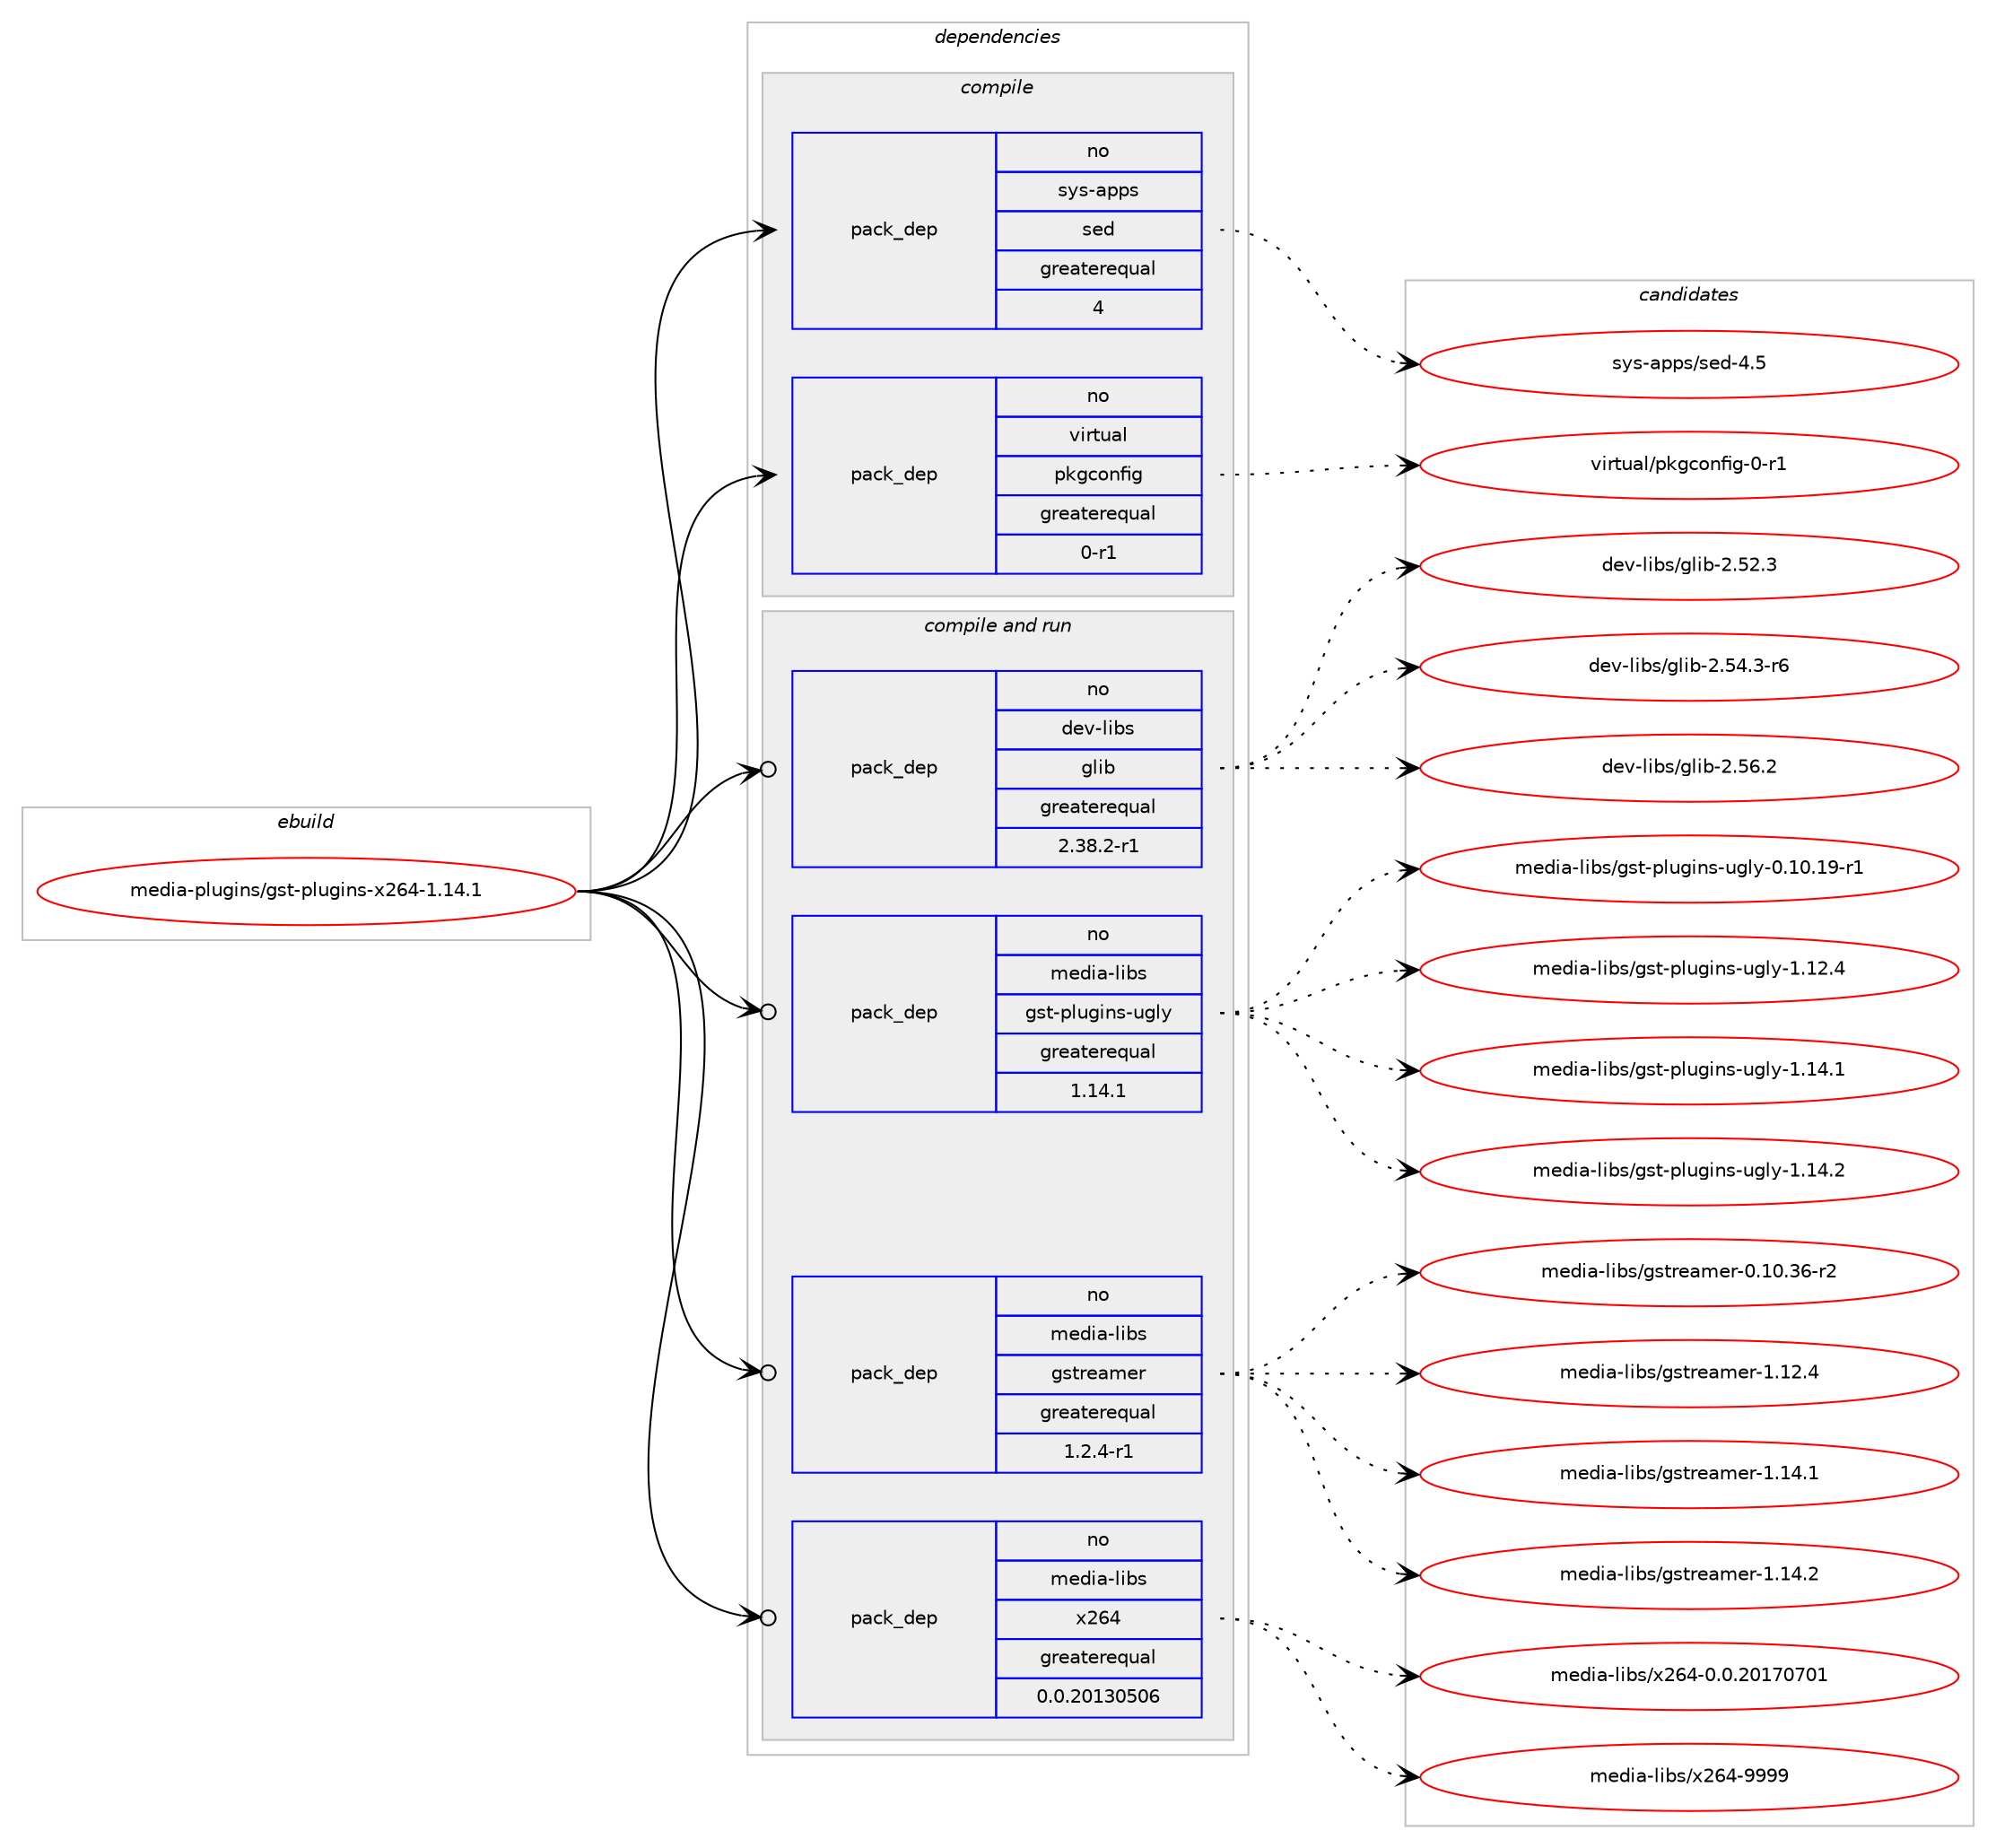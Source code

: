 digraph prolog {

# *************
# Graph options
# *************

newrank=true;
concentrate=true;
compound=true;
graph [rankdir=LR,fontname=Helvetica,fontsize=10,ranksep=1.5];#, ranksep=2.5, nodesep=0.2];
edge  [arrowhead=vee];
node  [fontname=Helvetica,fontsize=10];

# **********
# The ebuild
# **********

subgraph cluster_leftcol {
color=gray;
rank=same;
label=<<i>ebuild</i>>;
id [label="media-plugins/gst-plugins-x264-1.14.1", color=red, width=4, href="../media-plugins/gst-plugins-x264-1.14.1.svg"];
}

# ****************
# The dependencies
# ****************

subgraph cluster_midcol {
color=gray;
label=<<i>dependencies</i>>;
subgraph cluster_compile {
fillcolor="#eeeeee";
style=filled;
label=<<i>compile</i>>;
subgraph pack4258 {
dependency6396 [label=<<TABLE BORDER="0" CELLBORDER="1" CELLSPACING="0" CELLPADDING="4" WIDTH="220"><TR><TD ROWSPAN="6" CELLPADDING="30">pack_dep</TD></TR><TR><TD WIDTH="110">no</TD></TR><TR><TD>sys-apps</TD></TR><TR><TD>sed</TD></TR><TR><TD>greaterequal</TD></TR><TR><TD>4</TD></TR></TABLE>>, shape=none, color=blue];
}
id:e -> dependency6396:w [weight=20,style="solid",arrowhead="vee"];
subgraph pack4259 {
dependency6397 [label=<<TABLE BORDER="0" CELLBORDER="1" CELLSPACING="0" CELLPADDING="4" WIDTH="220"><TR><TD ROWSPAN="6" CELLPADDING="30">pack_dep</TD></TR><TR><TD WIDTH="110">no</TD></TR><TR><TD>virtual</TD></TR><TR><TD>pkgconfig</TD></TR><TR><TD>greaterequal</TD></TR><TR><TD>0-r1</TD></TR></TABLE>>, shape=none, color=blue];
}
id:e -> dependency6397:w [weight=20,style="solid",arrowhead="vee"];
}
subgraph cluster_compileandrun {
fillcolor="#eeeeee";
style=filled;
label=<<i>compile and run</i>>;
subgraph pack4260 {
dependency6398 [label=<<TABLE BORDER="0" CELLBORDER="1" CELLSPACING="0" CELLPADDING="4" WIDTH="220"><TR><TD ROWSPAN="6" CELLPADDING="30">pack_dep</TD></TR><TR><TD WIDTH="110">no</TD></TR><TR><TD>dev-libs</TD></TR><TR><TD>glib</TD></TR><TR><TD>greaterequal</TD></TR><TR><TD>2.38.2-r1</TD></TR></TABLE>>, shape=none, color=blue];
}
id:e -> dependency6398:w [weight=20,style="solid",arrowhead="odotvee"];
subgraph pack4261 {
dependency6399 [label=<<TABLE BORDER="0" CELLBORDER="1" CELLSPACING="0" CELLPADDING="4" WIDTH="220"><TR><TD ROWSPAN="6" CELLPADDING="30">pack_dep</TD></TR><TR><TD WIDTH="110">no</TD></TR><TR><TD>media-libs</TD></TR><TR><TD>gst-plugins-ugly</TD></TR><TR><TD>greaterequal</TD></TR><TR><TD>1.14.1</TD></TR></TABLE>>, shape=none, color=blue];
}
id:e -> dependency6399:w [weight=20,style="solid",arrowhead="odotvee"];
subgraph pack4262 {
dependency6400 [label=<<TABLE BORDER="0" CELLBORDER="1" CELLSPACING="0" CELLPADDING="4" WIDTH="220"><TR><TD ROWSPAN="6" CELLPADDING="30">pack_dep</TD></TR><TR><TD WIDTH="110">no</TD></TR><TR><TD>media-libs</TD></TR><TR><TD>gstreamer</TD></TR><TR><TD>greaterequal</TD></TR><TR><TD>1.2.4-r1</TD></TR></TABLE>>, shape=none, color=blue];
}
id:e -> dependency6400:w [weight=20,style="solid",arrowhead="odotvee"];
subgraph pack4263 {
dependency6401 [label=<<TABLE BORDER="0" CELLBORDER="1" CELLSPACING="0" CELLPADDING="4" WIDTH="220"><TR><TD ROWSPAN="6" CELLPADDING="30">pack_dep</TD></TR><TR><TD WIDTH="110">no</TD></TR><TR><TD>media-libs</TD></TR><TR><TD>x264</TD></TR><TR><TD>greaterequal</TD></TR><TR><TD>0.0.20130506</TD></TR></TABLE>>, shape=none, color=blue];
}
id:e -> dependency6401:w [weight=20,style="solid",arrowhead="odotvee"];
}
subgraph cluster_run {
fillcolor="#eeeeee";
style=filled;
label=<<i>run</i>>;
}
}

# **************
# The candidates
# **************

subgraph cluster_choices {
rank=same;
color=gray;
label=<<i>candidates</i>>;

subgraph choice4258 {
color=black;
nodesep=1;
choice11512111545971121121154711510110045524653 [label="sys-apps/sed-4.5", color=red, width=4,href="../sys-apps/sed-4.5.svg"];
dependency6396:e -> choice11512111545971121121154711510110045524653:w [style=dotted,weight="100"];
}
subgraph choice4259 {
color=black;
nodesep=1;
choice11810511411611797108471121071039911111010210510345484511449 [label="virtual/pkgconfig-0-r1", color=red, width=4,href="../virtual/pkgconfig-0-r1.svg"];
dependency6397:e -> choice11810511411611797108471121071039911111010210510345484511449:w [style=dotted,weight="100"];
}
subgraph choice4260 {
color=black;
nodesep=1;
choice1001011184510810598115471031081059845504653504651 [label="dev-libs/glib-2.52.3", color=red, width=4,href="../dev-libs/glib-2.52.3.svg"];
choice10010111845108105981154710310810598455046535246514511454 [label="dev-libs/glib-2.54.3-r6", color=red, width=4,href="../dev-libs/glib-2.54.3-r6.svg"];
choice1001011184510810598115471031081059845504653544650 [label="dev-libs/glib-2.56.2", color=red, width=4,href="../dev-libs/glib-2.56.2.svg"];
dependency6398:e -> choice1001011184510810598115471031081059845504653504651:w [style=dotted,weight="100"];
dependency6398:e -> choice10010111845108105981154710310810598455046535246514511454:w [style=dotted,weight="100"];
dependency6398:e -> choice1001011184510810598115471031081059845504653544650:w [style=dotted,weight="100"];
}
subgraph choice4261 {
color=black;
nodesep=1;
choice10910110010597451081059811547103115116451121081171031051101154511710310812145484649484649574511449 [label="media-libs/gst-plugins-ugly-0.10.19-r1", color=red, width=4,href="../media-libs/gst-plugins-ugly-0.10.19-r1.svg"];
choice10910110010597451081059811547103115116451121081171031051101154511710310812145494649504652 [label="media-libs/gst-plugins-ugly-1.12.4", color=red, width=4,href="../media-libs/gst-plugins-ugly-1.12.4.svg"];
choice10910110010597451081059811547103115116451121081171031051101154511710310812145494649524649 [label="media-libs/gst-plugins-ugly-1.14.1", color=red, width=4,href="../media-libs/gst-plugins-ugly-1.14.1.svg"];
choice10910110010597451081059811547103115116451121081171031051101154511710310812145494649524650 [label="media-libs/gst-plugins-ugly-1.14.2", color=red, width=4,href="../media-libs/gst-plugins-ugly-1.14.2.svg"];
dependency6399:e -> choice10910110010597451081059811547103115116451121081171031051101154511710310812145484649484649574511449:w [style=dotted,weight="100"];
dependency6399:e -> choice10910110010597451081059811547103115116451121081171031051101154511710310812145494649504652:w [style=dotted,weight="100"];
dependency6399:e -> choice10910110010597451081059811547103115116451121081171031051101154511710310812145494649524649:w [style=dotted,weight="100"];
dependency6399:e -> choice10910110010597451081059811547103115116451121081171031051101154511710310812145494649524650:w [style=dotted,weight="100"];
}
subgraph choice4262 {
color=black;
nodesep=1;
choice109101100105974510810598115471031151161141019710910111445484649484651544511450 [label="media-libs/gstreamer-0.10.36-r2", color=red, width=4,href="../media-libs/gstreamer-0.10.36-r2.svg"];
choice109101100105974510810598115471031151161141019710910111445494649504652 [label="media-libs/gstreamer-1.12.4", color=red, width=4,href="../media-libs/gstreamer-1.12.4.svg"];
choice109101100105974510810598115471031151161141019710910111445494649524649 [label="media-libs/gstreamer-1.14.1", color=red, width=4,href="../media-libs/gstreamer-1.14.1.svg"];
choice109101100105974510810598115471031151161141019710910111445494649524650 [label="media-libs/gstreamer-1.14.2", color=red, width=4,href="../media-libs/gstreamer-1.14.2.svg"];
dependency6400:e -> choice109101100105974510810598115471031151161141019710910111445484649484651544511450:w [style=dotted,weight="100"];
dependency6400:e -> choice109101100105974510810598115471031151161141019710910111445494649504652:w [style=dotted,weight="100"];
dependency6400:e -> choice109101100105974510810598115471031151161141019710910111445494649524649:w [style=dotted,weight="100"];
dependency6400:e -> choice109101100105974510810598115471031151161141019710910111445494649524650:w [style=dotted,weight="100"];
}
subgraph choice4263 {
color=black;
nodesep=1;
choice1091011001059745108105981154712050545245484648465048495548554849 [label="media-libs/x264-0.0.20170701", color=red, width=4,href="../media-libs/x264-0.0.20170701.svg"];
choice109101100105974510810598115471205054524557575757 [label="media-libs/x264-9999", color=red, width=4,href="../media-libs/x264-9999.svg"];
dependency6401:e -> choice1091011001059745108105981154712050545245484648465048495548554849:w [style=dotted,weight="100"];
dependency6401:e -> choice109101100105974510810598115471205054524557575757:w [style=dotted,weight="100"];
}
}

}
